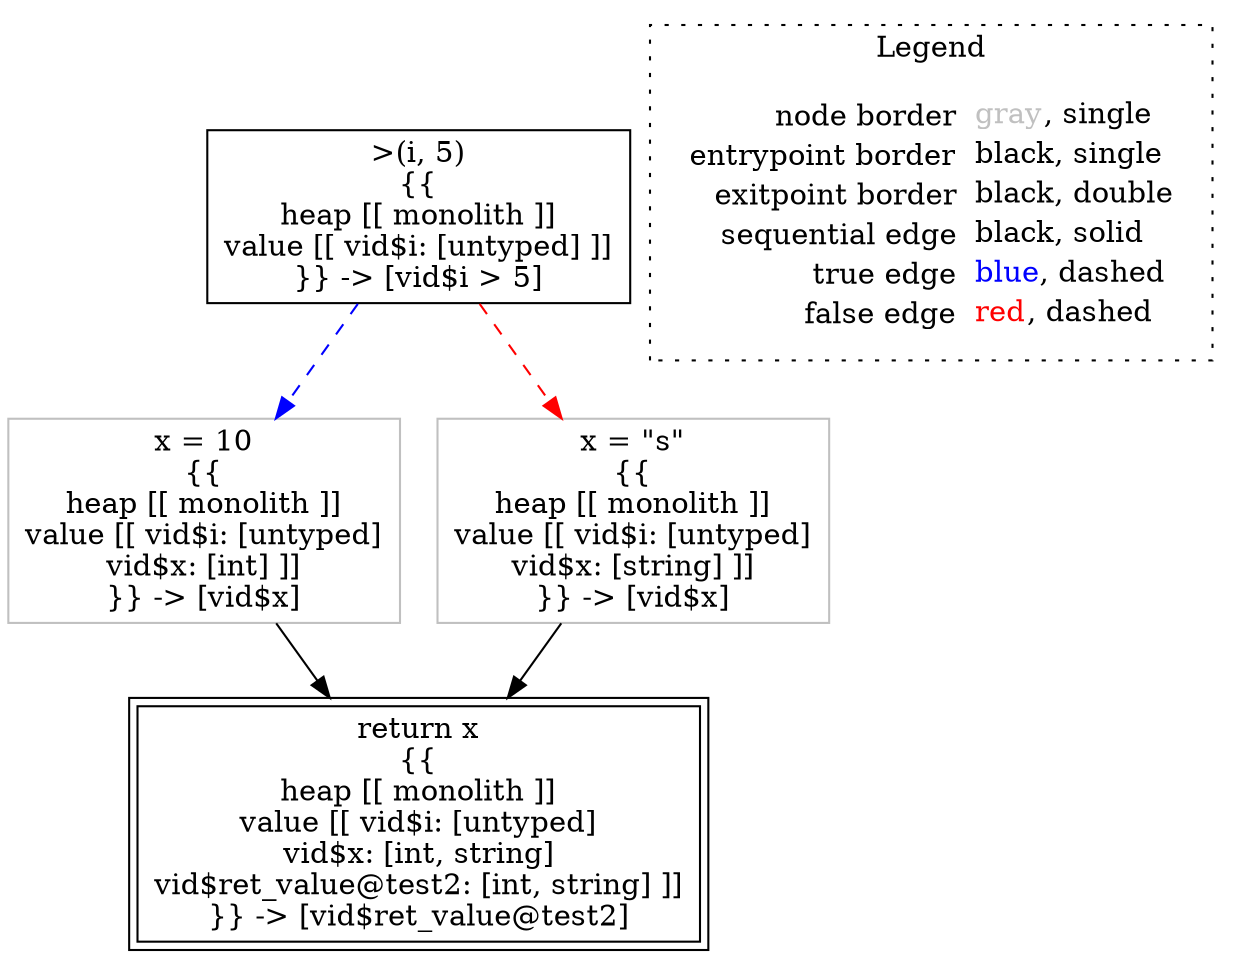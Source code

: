 digraph {
	"node0" [shape="rect",color="black",label=<&gt;(i, 5)<BR/>{{<BR/>heap [[ monolith ]]<BR/>value [[ vid$i: [untyped] ]]<BR/>}} -&gt; [vid$i &gt; 5]>];
	"node1" [shape="rect",color="gray",label=<x = 10<BR/>{{<BR/>heap [[ monolith ]]<BR/>value [[ vid$i: [untyped]<BR/>vid$x: [int] ]]<BR/>}} -&gt; [vid$x]>];
	"node2" [shape="rect",color="black",peripheries="2",label=<return x<BR/>{{<BR/>heap [[ monolith ]]<BR/>value [[ vid$i: [untyped]<BR/>vid$x: [int, string]<BR/>vid$ret_value@test2: [int, string] ]]<BR/>}} -&gt; [vid$ret_value@test2]>];
	"node3" [shape="rect",color="gray",label=<x = &quot;s&quot;<BR/>{{<BR/>heap [[ monolith ]]<BR/>value [[ vid$i: [untyped]<BR/>vid$x: [string] ]]<BR/>}} -&gt; [vid$x]>];
	"node1" -> "node2" [color="black"];
	"node0" -> "node1" [color="blue",style="dashed"];
	"node0" -> "node3" [color="red",style="dashed"];
	"node3" -> "node2" [color="black"];
subgraph cluster_legend {
	label="Legend";
	style=dotted;
	node [shape=plaintext];
	"legend" [label=<<table border="0" cellpadding="2" cellspacing="0" cellborder="0"><tr><td align="right">node border&nbsp;</td><td align="left"><font color="gray">gray</font>, single</td></tr><tr><td align="right">entrypoint border&nbsp;</td><td align="left"><font color="black">black</font>, single</td></tr><tr><td align="right">exitpoint border&nbsp;</td><td align="left"><font color="black">black</font>, double</td></tr><tr><td align="right">sequential edge&nbsp;</td><td align="left"><font color="black">black</font>, solid</td></tr><tr><td align="right">true edge&nbsp;</td><td align="left"><font color="blue">blue</font>, dashed</td></tr><tr><td align="right">false edge&nbsp;</td><td align="left"><font color="red">red</font>, dashed</td></tr></table>>];
}

}
